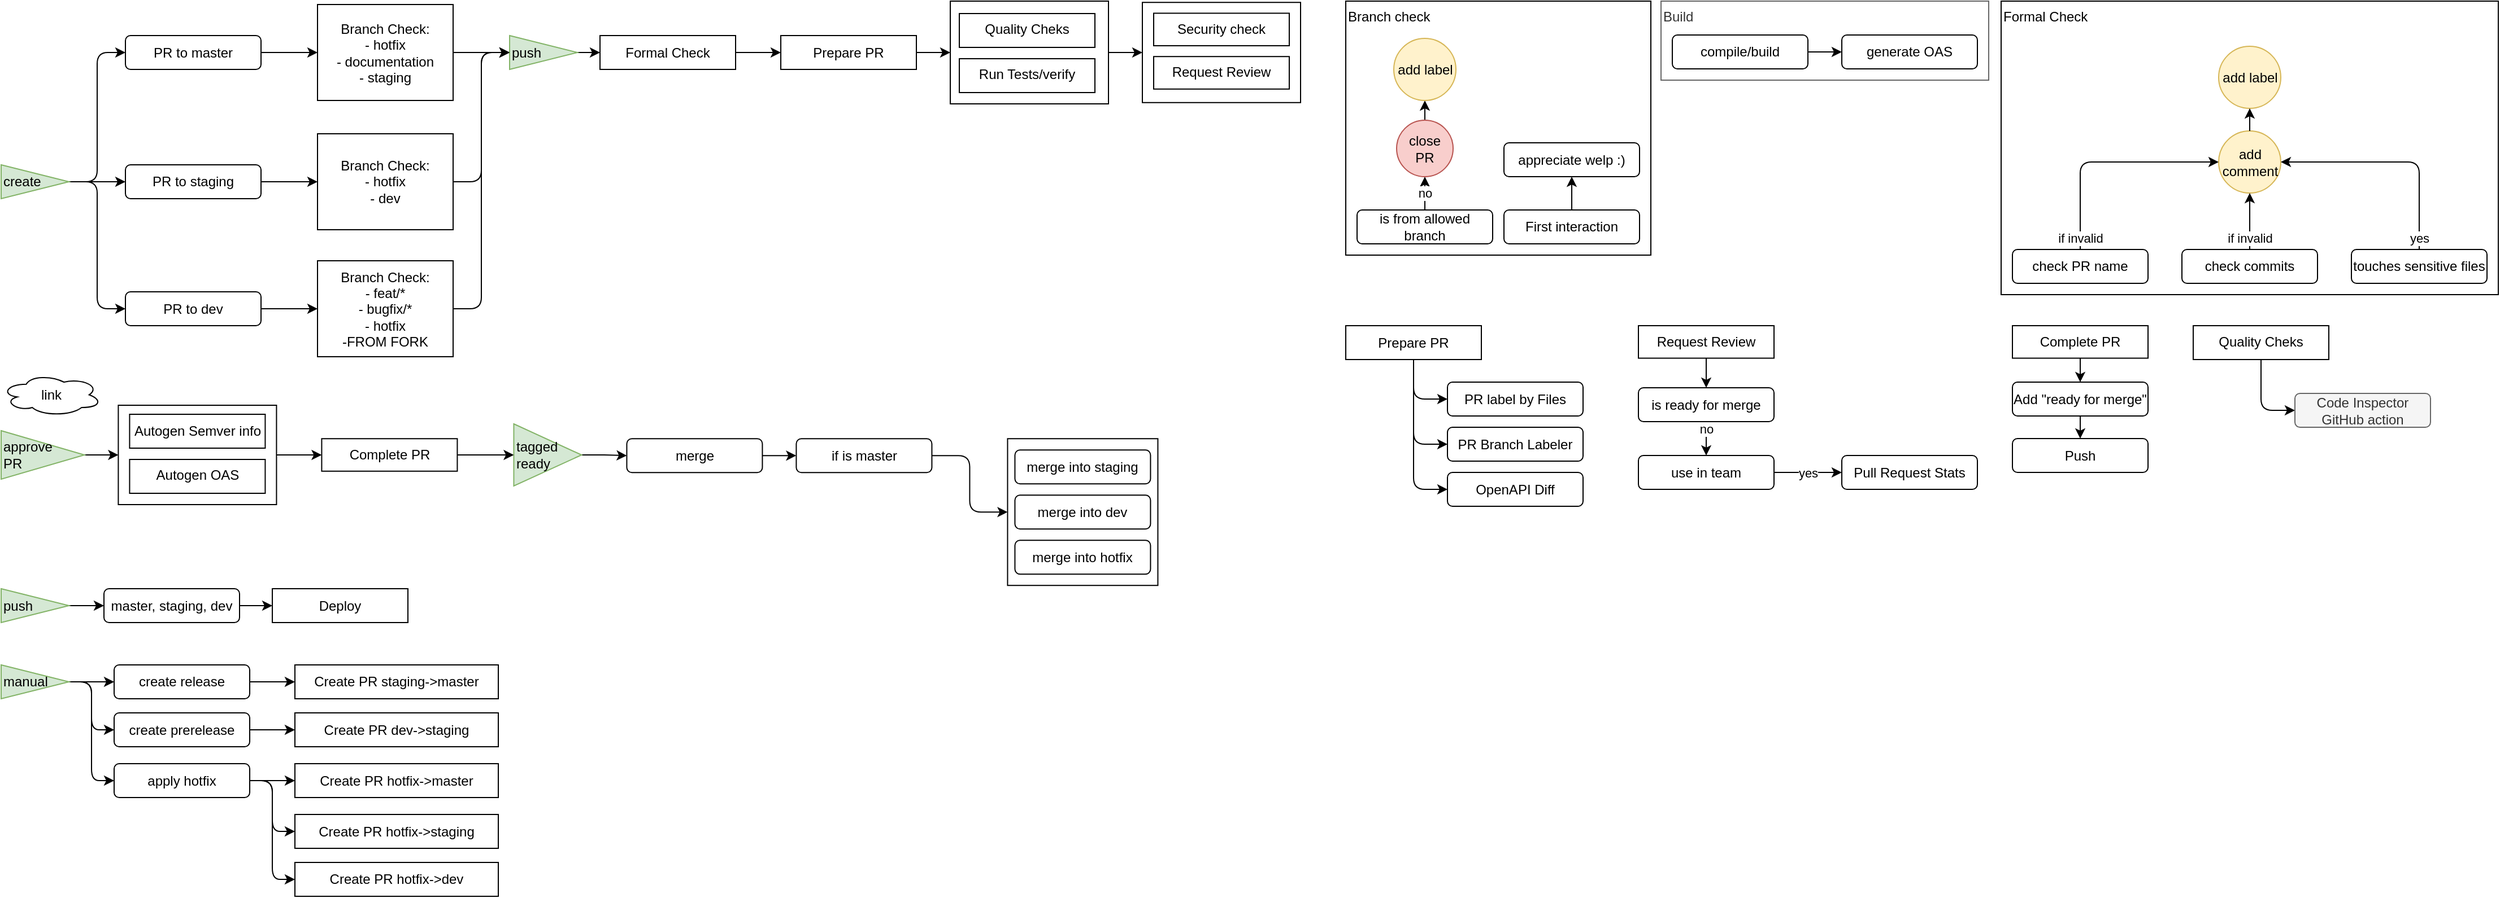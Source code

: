 <mxfile version="15.4.0" type="device"><diagram id="6HwyPjNU8aFSBtjDPKmw" name="Seite-1"><mxGraphModel dx="2816" dy="1616" grid="1" gridSize="10" guides="1" tooltips="1" connect="1" arrows="1" fold="1" page="1" pageScale="1" pageWidth="827" pageHeight="1169" math="0" shadow="0"><root><mxCell id="0"/><mxCell id="1" parent="0"/><mxCell id="W2b7HxZiZ88uyKAM-BrY-103" value="" style="rounded=0;whiteSpace=wrap;html=1;fillColor=none;verticalAlign=top;" parent="1" vertex="1"><mxGeometry x="840" y="160" width="140" height="91" as="geometry"/></mxCell><mxCell id="W2b7HxZiZ88uyKAM-BrY-88" value="Branch check" style="rounded=0;whiteSpace=wrap;html=1;fillColor=none;verticalAlign=top;align=left;" parent="1" vertex="1"><mxGeometry x="1190" y="160" width="270" height="225" as="geometry"/></mxCell><mxCell id="4jbMStz71QgJ0EDVcaD0-5" style="edgeStyle=orthogonalEdgeStyle;rounded=0;orthogonalLoop=1;jettySize=auto;html=1;exitX=1;exitY=0.5;exitDx=0;exitDy=0;entryX=0;entryY=0.5;entryDx=0;entryDy=0;" parent="1" source="4jbMStz71QgJ0EDVcaD0-1" target="4jbMStz71QgJ0EDVcaD0-3" edge="1"><mxGeometry relative="1" as="geometry"/></mxCell><mxCell id="4jbMStz71QgJ0EDVcaD0-6" style="edgeStyle=orthogonalEdgeStyle;rounded=1;orthogonalLoop=1;jettySize=auto;html=1;exitX=1;exitY=0.5;exitDx=0;exitDy=0;entryX=0;entryY=0.5;entryDx=0;entryDy=0;" parent="1" source="4jbMStz71QgJ0EDVcaD0-1" target="4jbMStz71QgJ0EDVcaD0-2" edge="1"><mxGeometry relative="1" as="geometry"/></mxCell><mxCell id="4jbMStz71QgJ0EDVcaD0-7" style="edgeStyle=orthogonalEdgeStyle;rounded=1;orthogonalLoop=1;jettySize=auto;html=1;exitX=1;exitY=0.5;exitDx=0;exitDy=0;entryX=0;entryY=0.5;entryDx=0;entryDy=0;" parent="1" source="4jbMStz71QgJ0EDVcaD0-1" target="4jbMStz71QgJ0EDVcaD0-4" edge="1"><mxGeometry relative="1" as="geometry"/></mxCell><mxCell id="4jbMStz71QgJ0EDVcaD0-1" value="create" style="triangle;whiteSpace=wrap;html=1;align=left;fillColor=#d5e8d4;strokeColor=#82b366;" parent="1" vertex="1"><mxGeometry y="305" width="60" height="30" as="geometry"/></mxCell><mxCell id="W2b7HxZiZ88uyKAM-BrY-114" style="edgeStyle=orthogonalEdgeStyle;curved=1;rounded=0;orthogonalLoop=1;jettySize=auto;html=1;exitX=1;exitY=0.5;exitDx=0;exitDy=0;entryX=0;entryY=0.5;entryDx=0;entryDy=0;" parent="1" source="4jbMStz71QgJ0EDVcaD0-2" target="W2b7HxZiZ88uyKAM-BrY-108" edge="1"><mxGeometry relative="1" as="geometry"/></mxCell><mxCell id="4jbMStz71QgJ0EDVcaD0-2" value="PR to master" style="rounded=1;whiteSpace=wrap;html=1;" parent="1" vertex="1"><mxGeometry x="110" y="190.5" width="120" height="30" as="geometry"/></mxCell><mxCell id="0OajDo8cKQKNUbqT8Gnd-24" style="edgeStyle=orthogonalEdgeStyle;rounded=0;orthogonalLoop=1;jettySize=auto;html=1;exitX=1;exitY=0.5;exitDx=0;exitDy=0;entryX=0;entryY=0.5;entryDx=0;entryDy=0;" parent="1" source="4jbMStz71QgJ0EDVcaD0-3" target="0OajDo8cKQKNUbqT8Gnd-23" edge="1"><mxGeometry relative="1" as="geometry"/></mxCell><mxCell id="4jbMStz71QgJ0EDVcaD0-3" value="PR to staging" style="rounded=1;whiteSpace=wrap;html=1;" parent="1" vertex="1"><mxGeometry x="110" y="305" width="120" height="30" as="geometry"/></mxCell><mxCell id="0OajDo8cKQKNUbqT8Gnd-27" style="edgeStyle=orthogonalEdgeStyle;curved=1;rounded=0;orthogonalLoop=1;jettySize=auto;html=1;exitX=1;exitY=0.5;exitDx=0;exitDy=0;entryX=0;entryY=0.5;entryDx=0;entryDy=0;" parent="1" source="4jbMStz71QgJ0EDVcaD0-4" target="0OajDo8cKQKNUbqT8Gnd-26" edge="1"><mxGeometry relative="1" as="geometry"/></mxCell><mxCell id="4jbMStz71QgJ0EDVcaD0-4" value="PR to dev" style="rounded=1;whiteSpace=wrap;html=1;" parent="1" vertex="1"><mxGeometry x="110" y="417.5" width="120" height="30" as="geometry"/></mxCell><mxCell id="4jbMStz71QgJ0EDVcaD0-19" value="yes" style="edgeStyle=orthogonalEdgeStyle;curved=1;rounded=0;orthogonalLoop=1;jettySize=auto;html=1;" parent="1" source="4jbMStz71QgJ0EDVcaD0-15" target="4jbMStz71QgJ0EDVcaD0-18" edge="1"><mxGeometry relative="1" as="geometry"/></mxCell><mxCell id="4jbMStz71QgJ0EDVcaD0-15" value="use in team" style="rounded=1;whiteSpace=wrap;html=1;" parent="1" vertex="1"><mxGeometry x="1449" y="562.5" width="120" height="30" as="geometry"/></mxCell><mxCell id="4jbMStz71QgJ0EDVcaD0-18" value="Pull Request Stats" style="rounded=1;whiteSpace=wrap;html=1;" parent="1" vertex="1"><mxGeometry x="1629" y="562.5" width="120" height="30" as="geometry"/></mxCell><mxCell id="4jbMStz71QgJ0EDVcaD0-23" style="edgeStyle=orthogonalEdgeStyle;rounded=1;orthogonalLoop=1;jettySize=auto;html=1;exitX=0.5;exitY=1;exitDx=0;exitDy=0;entryX=0;entryY=0.5;entryDx=0;entryDy=0;" parent="1" source="4jbMStz71QgJ0EDVcaD0-21" target="4jbMStz71QgJ0EDVcaD0-22" edge="1"><mxGeometry relative="1" as="geometry"/></mxCell><mxCell id="4jbMStz71QgJ0EDVcaD0-25" style="edgeStyle=orthogonalEdgeStyle;rounded=1;orthogonalLoop=1;jettySize=auto;html=1;exitX=0.5;exitY=1;exitDx=0;exitDy=0;entryX=0;entryY=0.5;entryDx=0;entryDy=0;" parent="1" source="4jbMStz71QgJ0EDVcaD0-21" target="4jbMStz71QgJ0EDVcaD0-24" edge="1"><mxGeometry relative="1" as="geometry"/></mxCell><mxCell id="W2b7HxZiZ88uyKAM-BrY-119" style="edgeStyle=orthogonalEdgeStyle;rounded=1;orthogonalLoop=1;jettySize=auto;html=1;exitX=0.5;exitY=1;exitDx=0;exitDy=0;entryX=0;entryY=0.5;entryDx=0;entryDy=0;" parent="1" source="4jbMStz71QgJ0EDVcaD0-21" target="W2b7HxZiZ88uyKAM-BrY-71" edge="1"><mxGeometry relative="1" as="geometry"/></mxCell><mxCell id="4jbMStz71QgJ0EDVcaD0-21" value="Prepare PR" style="rounded=0;whiteSpace=wrap;html=1;align=center;" parent="1" vertex="1"><mxGeometry x="1190" y="447.5" width="120" height="30" as="geometry"/></mxCell><mxCell id="4jbMStz71QgJ0EDVcaD0-22" value="PR label by Files" style="rounded=1;whiteSpace=wrap;html=1;" parent="1" vertex="1"><mxGeometry x="1280" y="497.5" width="120" height="30" as="geometry"/></mxCell><mxCell id="4jbMStz71QgJ0EDVcaD0-24" value="PR Branch Labeler" style="rounded=1;whiteSpace=wrap;html=1;" parent="1" vertex="1"><mxGeometry x="1280" y="537.5" width="120" height="30" as="geometry"/></mxCell><mxCell id="W2b7HxZiZ88uyKAM-BrY-14" style="edgeStyle=orthogonalEdgeStyle;rounded=1;orthogonalLoop=1;jettySize=auto;html=1;exitX=0.5;exitY=1;exitDx=0;exitDy=0;entryX=0;entryY=0.5;entryDx=0;entryDy=0;" parent="1" source="W2b7HxZiZ88uyKAM-BrY-11" target="W2b7HxZiZ88uyKAM-BrY-13" edge="1"><mxGeometry relative="1" as="geometry"/></mxCell><mxCell id="W2b7HxZiZ88uyKAM-BrY-11" value="Quality Cheks" style="rounded=0;whiteSpace=wrap;html=1;fillColor=none;verticalAlign=top;" parent="1" vertex="1"><mxGeometry x="1940" y="447.5" width="120" height="30" as="geometry"/></mxCell><mxCell id="W2b7HxZiZ88uyKAM-BrY-13" value="Code Inspector GitHub action" style="rounded=1;whiteSpace=wrap;html=1;fillColor=#f5f5f5;strokeColor=#666666;fontColor=#333333;" parent="1" vertex="1"><mxGeometry x="2030" y="507.5" width="120" height="30" as="geometry"/></mxCell><mxCell id="W2b7HxZiZ88uyKAM-BrY-22" value="" style="edgeStyle=orthogonalEdgeStyle;curved=1;rounded=0;orthogonalLoop=1;jettySize=auto;html=1;" parent="1" source="W2b7HxZiZ88uyKAM-BrY-15" target="W2b7HxZiZ88uyKAM-BrY-21" edge="1"><mxGeometry relative="1" as="geometry"/></mxCell><mxCell id="W2b7HxZiZ88uyKAM-BrY-15" value="First interaction" style="rounded=1;whiteSpace=wrap;html=1;" parent="1" vertex="1"><mxGeometry x="1330" y="345" width="120" height="30" as="geometry"/></mxCell><mxCell id="W2b7HxZiZ88uyKAM-BrY-21" value="appreciate welp :)" style="rounded=1;whiteSpace=wrap;html=1;" parent="1" vertex="1"><mxGeometry x="1330" y="285.5" width="120" height="30" as="geometry"/></mxCell><mxCell id="W2b7HxZiZ88uyKAM-BrY-122" style="edgeStyle=orthogonalEdgeStyle;curved=1;rounded=0;orthogonalLoop=1;jettySize=auto;html=1;exitX=1;exitY=0.5;exitDx=0;exitDy=0;entryX=0;entryY=0.5;entryDx=0;entryDy=0;" parent="1" source="W2b7HxZiZ88uyKAM-BrY-34" target="W2b7HxZiZ88uyKAM-BrY-103" edge="1"><mxGeometry relative="1" as="geometry"/></mxCell><mxCell id="W2b7HxZiZ88uyKAM-BrY-34" value="Prepare PR" style="rounded=0;whiteSpace=wrap;html=1;align=center;" parent="1" vertex="1"><mxGeometry x="690" y="190.5" width="120" height="30" as="geometry"/></mxCell><mxCell id="W2b7HxZiZ88uyKAM-BrY-73" value="Quality Cheks" style="rounded=0;whiteSpace=wrap;html=1;fillColor=none;verticalAlign=top;" parent="1" vertex="1"><mxGeometry x="848" y="171" width="120" height="30" as="geometry"/></mxCell><mxCell id="W2b7HxZiZ88uyKAM-BrY-76" value="Run Tests/verify" style="rounded=0;whiteSpace=wrap;html=1;verticalAlign=top;" parent="1" vertex="1"><mxGeometry x="848" y="211" width="120" height="30" as="geometry"/></mxCell><mxCell id="W2b7HxZiZ88uyKAM-BrY-128" style="edgeStyle=orthogonalEdgeStyle;curved=1;rounded=0;orthogonalLoop=1;jettySize=auto;html=1;exitX=1;exitY=0.5;exitDx=0;exitDy=0;entryX=0;entryY=0.5;entryDx=0;entryDy=0;" parent="1" source="W2b7HxZiZ88uyKAM-BrY-81" target="W2b7HxZiZ88uyKAM-BrY-124" edge="1"><mxGeometry relative="1" as="geometry"/></mxCell><mxCell id="W2b7HxZiZ88uyKAM-BrY-81" value="approve&lt;br&gt;PR" style="triangle;whiteSpace=wrap;html=1;fillColor=#d5e8d4;verticalAlign=middle;strokeColor=#82b366;align=left;" parent="1" vertex="1"><mxGeometry x="-3.553e-14" y="540.5" width="73.71" height="43" as="geometry"/></mxCell><mxCell id="W2b7HxZiZ88uyKAM-BrY-107" value="no" style="edgeStyle=orthogonalEdgeStyle;curved=1;rounded=0;orthogonalLoop=1;jettySize=auto;html=1;exitX=0.5;exitY=0;exitDx=0;exitDy=0;entryX=0.5;entryY=1;entryDx=0;entryDy=0;" parent="1" source="4jbMStz71QgJ0EDVcaD0-8" target="4jbMStz71QgJ0EDVcaD0-10" edge="1"><mxGeometry relative="1" as="geometry"/></mxCell><mxCell id="4jbMStz71QgJ0EDVcaD0-8" value="is from allowed branch" style="rounded=1;whiteSpace=wrap;html=1;" parent="1" vertex="1"><mxGeometry x="1200" y="345" width="120" height="30" as="geometry"/></mxCell><mxCell id="W2b7HxZiZ88uyKAM-BrY-87" style="edgeStyle=orthogonalEdgeStyle;curved=1;rounded=0;orthogonalLoop=1;jettySize=auto;html=1;exitX=0.5;exitY=0;exitDx=0;exitDy=0;" parent="1" source="4jbMStz71QgJ0EDVcaD0-10" target="W2b7HxZiZ88uyKAM-BrY-86" edge="1"><mxGeometry relative="1" as="geometry"/></mxCell><mxCell id="4jbMStz71QgJ0EDVcaD0-10" value="close PR" style="ellipse;whiteSpace=wrap;html=1;aspect=fixed;fillColor=#f8cecc;strokeColor=#b85450;" parent="1" vertex="1"><mxGeometry x="1235" y="265.5" width="50" height="50" as="geometry"/></mxCell><mxCell id="W2b7HxZiZ88uyKAM-BrY-86" value="add label" style="ellipse;whiteSpace=wrap;html=1;aspect=fixed;fillColor=#fff2cc;strokeColor=#d6b656;" parent="1" vertex="1"><mxGeometry x="1232.5" y="193" width="55" height="55" as="geometry"/></mxCell><mxCell id="W2b7HxZiZ88uyKAM-BrY-105" style="edgeStyle=orthogonalEdgeStyle;curved=1;rounded=0;orthogonalLoop=1;jettySize=auto;html=1;exitX=1;exitY=0.5;exitDx=0;exitDy=0;entryX=0;entryY=0.5;entryDx=0;entryDy=0;" parent="1" source="W2b7HxZiZ88uyKAM-BrY-103" target="W2b7HxZiZ88uyKAM-BrY-97" edge="1"><mxGeometry relative="1" as="geometry"/></mxCell><mxCell id="KQ2MjI_owahSGk9ly0mY-5" style="edgeStyle=orthogonalEdgeStyle;rounded=0;orthogonalLoop=1;jettySize=auto;html=1;exitX=1;exitY=0.5;exitDx=0;exitDy=0;entryX=0;entryY=0.5;entryDx=0;entryDy=0;" parent="1" source="W2b7HxZiZ88uyKAM-BrY-108" target="KQ2MjI_owahSGk9ly0mY-4" edge="1"><mxGeometry relative="1" as="geometry"/></mxCell><mxCell id="W2b7HxZiZ88uyKAM-BrY-108" value="Branch Check:&lt;br&gt;- hotfix&lt;br&gt;- documentation&lt;br&gt;- staging" style="rounded=0;whiteSpace=wrap;html=1;align=center;" parent="1" vertex="1"><mxGeometry x="280" y="163" width="120" height="85" as="geometry"/></mxCell><mxCell id="W2b7HxZiZ88uyKAM-BrY-112" value="" style="group" parent="1" vertex="1" connectable="0"><mxGeometry x="1469" y="160" width="290" height="70" as="geometry"/></mxCell><mxCell id="W2b7HxZiZ88uyKAM-BrY-69" value="Build" style="rounded=0;whiteSpace=wrap;html=1;align=left;fillColor=none;strokeColor=#666666;fontColor=#333333;verticalAlign=top;" parent="W2b7HxZiZ88uyKAM-BrY-112" vertex="1"><mxGeometry width="290" height="70" as="geometry"/></mxCell><mxCell id="W2b7HxZiZ88uyKAM-BrY-39" value="compile/build" style="rounded=1;whiteSpace=wrap;html=1;" parent="W2b7HxZiZ88uyKAM-BrY-112" vertex="1"><mxGeometry x="10" y="30" width="120" height="30" as="geometry"/></mxCell><mxCell id="W2b7HxZiZ88uyKAM-BrY-42" value="generate OAS" style="rounded=1;whiteSpace=wrap;html=1;" parent="W2b7HxZiZ88uyKAM-BrY-112" vertex="1"><mxGeometry x="160" y="30" width="120" height="30" as="geometry"/></mxCell><mxCell id="W2b7HxZiZ88uyKAM-BrY-43" style="edgeStyle=orthogonalEdgeStyle;curved=1;rounded=0;orthogonalLoop=1;jettySize=auto;html=1;exitX=1;exitY=0.5;exitDx=0;exitDy=0;" parent="W2b7HxZiZ88uyKAM-BrY-112" source="W2b7HxZiZ88uyKAM-BrY-39" target="W2b7HxZiZ88uyKAM-BrY-42" edge="1"><mxGeometry x="-10" y="-190" as="geometry"/></mxCell><mxCell id="W2b7HxZiZ88uyKAM-BrY-121" style="edgeStyle=orthogonalEdgeStyle;curved=1;rounded=0;orthogonalLoop=1;jettySize=auto;html=1;exitX=1;exitY=0.5;exitDx=0;exitDy=0;entryX=0;entryY=0.5;entryDx=0;entryDy=0;" parent="1" source="W2b7HxZiZ88uyKAM-BrY-115" target="W2b7HxZiZ88uyKAM-BrY-34" edge="1"><mxGeometry relative="1" as="geometry"/></mxCell><mxCell id="W2b7HxZiZ88uyKAM-BrY-115" value="Formal Check" style="rounded=0;whiteSpace=wrap;html=1;align=center;" parent="1" vertex="1"><mxGeometry x="530" y="190.5" width="120" height="30" as="geometry"/></mxCell><mxCell id="W2b7HxZiZ88uyKAM-BrY-71" value="OpenAPI Diff" style="rounded=1;whiteSpace=wrap;html=1;" parent="1" vertex="1"><mxGeometry x="1280" y="577.5" width="120" height="30" as="geometry"/></mxCell><mxCell id="W2b7HxZiZ88uyKAM-BrY-123" value="" style="group" parent="1" vertex="1" connectable="0"><mxGeometry x="1010" y="161.13" width="140" height="88.75" as="geometry"/></mxCell><mxCell id="W2b7HxZiZ88uyKAM-BrY-97" value="" style="rounded=0;whiteSpace=wrap;html=1;fillColor=none;verticalAlign=top;" parent="W2b7HxZiZ88uyKAM-BrY-123" vertex="1"><mxGeometry width="140" height="88.75" as="geometry"/></mxCell><mxCell id="W2b7HxZiZ88uyKAM-BrY-79" value="Security check" style="rounded=0;whiteSpace=wrap;html=1;verticalAlign=top;" parent="W2b7HxZiZ88uyKAM-BrY-123" vertex="1"><mxGeometry x="10" y="9.595" width="120" height="28.784" as="geometry"/></mxCell><mxCell id="W2b7HxZiZ88uyKAM-BrY-89" value="Request Review" style="rounded=0;whiteSpace=wrap;html=1;verticalAlign=top;" parent="W2b7HxZiZ88uyKAM-BrY-123" vertex="1"><mxGeometry x="10" y="47.973" width="120" height="28.784" as="geometry"/></mxCell><mxCell id="W2b7HxZiZ88uyKAM-BrY-129" value="" style="group" parent="1" vertex="1" connectable="0"><mxGeometry x="103.71" y="518" width="140" height="88" as="geometry"/></mxCell><mxCell id="W2b7HxZiZ88uyKAM-BrY-124" value="" style="rounded=0;whiteSpace=wrap;html=1;fillColor=none;verticalAlign=top;" parent="W2b7HxZiZ88uyKAM-BrY-129" vertex="1"><mxGeometry width="140" height="88" as="geometry"/></mxCell><mxCell id="W2b7HxZiZ88uyKAM-BrY-125" value="Autogen OAS" style="rounded=0;whiteSpace=wrap;html=1;verticalAlign=top;" parent="W2b7HxZiZ88uyKAM-BrY-129" vertex="1"><mxGeometry x="10" y="48" width="120" height="30" as="geometry"/></mxCell><mxCell id="W2b7HxZiZ88uyKAM-BrY-126" value="Autogen Semver info" style="rounded=0;whiteSpace=wrap;html=1;align=center;" parent="W2b7HxZiZ88uyKAM-BrY-129" vertex="1"><mxGeometry x="10" y="8" width="120" height="30" as="geometry"/></mxCell><UserObject label="&lt;div&gt;&lt;span&gt;link&lt;/span&gt;&lt;/div&gt;" link="https://github.community/t/feature-request-trigger-action-on-pull-request-approved/18413/2" linkTarget="_blank" id="W2b7HxZiZ88uyKAM-BrY-130"><mxCell style="ellipse;shape=cloud;whiteSpace=wrap;html=1;verticalAlign=middle;align=center;" parent="1" vertex="1"><mxGeometry y="490" width="89" height="37.5" as="geometry"/></mxCell></UserObject><mxCell id="0OajDo8cKQKNUbqT8Gnd-15" style="edgeStyle=orthogonalEdgeStyle;rounded=0;orthogonalLoop=1;jettySize=auto;html=1;exitX=0.5;exitY=1;exitDx=0;exitDy=0;entryX=0.5;entryY=0;entryDx=0;entryDy=0;" parent="1" source="KQ2MjI_owahSGk9ly0mY-1" target="0OajDo8cKQKNUbqT8Gnd-14" edge="1"><mxGeometry relative="1" as="geometry"/></mxCell><mxCell id="KQ2MjI_owahSGk9ly0mY-1" value="Request Review" style="rounded=0;whiteSpace=wrap;html=1;verticalAlign=top;" parent="1" vertex="1"><mxGeometry x="1449" y="447.503" width="120" height="28.784" as="geometry"/></mxCell><mxCell id="KQ2MjI_owahSGk9ly0mY-6" style="edgeStyle=orthogonalEdgeStyle;rounded=0;orthogonalLoop=1;jettySize=auto;html=1;exitX=1;exitY=0.5;exitDx=0;exitDy=0;entryX=0;entryY=0.5;entryDx=0;entryDy=0;" parent="1" source="KQ2MjI_owahSGk9ly0mY-4" target="W2b7HxZiZ88uyKAM-BrY-115" edge="1"><mxGeometry relative="1" as="geometry"/></mxCell><mxCell id="KQ2MjI_owahSGk9ly0mY-4" value="push" style="triangle;whiteSpace=wrap;html=1;align=left;fillColor=#d5e8d4;strokeColor=#82b366;" parent="1" vertex="1"><mxGeometry x="450" y="190.5" width="60" height="30" as="geometry"/></mxCell><mxCell id="0OajDo8cKQKNUbqT8Gnd-22" style="edgeStyle=orthogonalEdgeStyle;rounded=0;orthogonalLoop=1;jettySize=auto;html=1;exitX=1;exitY=0.5;exitDx=0;exitDy=0;" parent="1" source="0OajDo8cKQKNUbqT8Gnd-7" target="0OajDo8cKQKNUbqT8Gnd-21" edge="1"><mxGeometry relative="1" as="geometry"/></mxCell><mxCell id="0OajDo8cKQKNUbqT8Gnd-7" value="tagged ready" style="triangle;whiteSpace=wrap;html=1;fillColor=#d5e8d4;verticalAlign=middle;strokeColor=#82b366;align=left;" parent="1" vertex="1"><mxGeometry x="453.71" y="534.51" width="60" height="55" as="geometry"/></mxCell><mxCell id="0OajDo8cKQKNUbqT8Gnd-11" style="edgeStyle=orthogonalEdgeStyle;rounded=0;orthogonalLoop=1;jettySize=auto;html=1;exitX=1;exitY=0.5;exitDx=0;exitDy=0;entryX=0;entryY=0.5;entryDx=0;entryDy=0;" parent="1" source="0OajDo8cKQKNUbqT8Gnd-9" target="0OajDo8cKQKNUbqT8Gnd-7" edge="1"><mxGeometry relative="1" as="geometry"/></mxCell><mxCell id="0OajDo8cKQKNUbqT8Gnd-9" value="Complete PR" style="rounded=0;whiteSpace=wrap;html=1;verticalAlign=top;" parent="1" vertex="1"><mxGeometry x="283.71" y="547.613" width="120" height="28.784" as="geometry"/></mxCell><mxCell id="0OajDo8cKQKNUbqT8Gnd-10" style="edgeStyle=orthogonalEdgeStyle;rounded=0;orthogonalLoop=1;jettySize=auto;html=1;exitX=1;exitY=0.5;exitDx=0;exitDy=0;entryX=0;entryY=0.5;entryDx=0;entryDy=0;" parent="1" source="W2b7HxZiZ88uyKAM-BrY-124" target="0OajDo8cKQKNUbqT8Gnd-9" edge="1"><mxGeometry relative="1" as="geometry"/></mxCell><mxCell id="0OajDo8cKQKNUbqT8Gnd-17" style="edgeStyle=orthogonalEdgeStyle;rounded=0;orthogonalLoop=1;jettySize=auto;html=1;exitX=0.5;exitY=1;exitDx=0;exitDy=0;entryX=0.5;entryY=0;entryDx=0;entryDy=0;" parent="1" source="0OajDo8cKQKNUbqT8Gnd-12" target="0OajDo8cKQKNUbqT8Gnd-13" edge="1"><mxGeometry relative="1" as="geometry"/></mxCell><mxCell id="0OajDo8cKQKNUbqT8Gnd-12" value="Complete PR" style="rounded=0;whiteSpace=wrap;html=1;verticalAlign=top;" parent="1" vertex="1"><mxGeometry x="1780" y="447.503" width="120" height="28.784" as="geometry"/></mxCell><mxCell id="0OajDo8cKQKNUbqT8Gnd-19" style="edgeStyle=orthogonalEdgeStyle;rounded=0;orthogonalLoop=1;jettySize=auto;html=1;exitX=0.5;exitY=1;exitDx=0;exitDy=0;entryX=0.5;entryY=0;entryDx=0;entryDy=0;" parent="1" source="0OajDo8cKQKNUbqT8Gnd-13" target="0OajDo8cKQKNUbqT8Gnd-18" edge="1"><mxGeometry relative="1" as="geometry"/></mxCell><mxCell id="0OajDo8cKQKNUbqT8Gnd-13" value="Add &quot;ready for merge&quot;" style="rounded=1;whiteSpace=wrap;html=1;" parent="1" vertex="1"><mxGeometry x="1780" y="497.5" width="120" height="30" as="geometry"/></mxCell><mxCell id="0OajDo8cKQKNUbqT8Gnd-16" value="no" style="edgeStyle=orthogonalEdgeStyle;rounded=0;orthogonalLoop=1;jettySize=auto;html=1;exitX=0.5;exitY=1;exitDx=0;exitDy=0;entryX=0.5;entryY=0;entryDx=0;entryDy=0;" parent="1" source="0OajDo8cKQKNUbqT8Gnd-14" target="4jbMStz71QgJ0EDVcaD0-15" edge="1"><mxGeometry x="-0.6" relative="1" as="geometry"><mxPoint as="offset"/></mxGeometry></mxCell><mxCell id="0OajDo8cKQKNUbqT8Gnd-14" value="is ready for merge" style="rounded=1;whiteSpace=wrap;html=1;" parent="1" vertex="1"><mxGeometry x="1449" y="502.5" width="120" height="30" as="geometry"/></mxCell><mxCell id="0OajDo8cKQKNUbqT8Gnd-18" value="Push" style="rounded=1;whiteSpace=wrap;html=1;" parent="1" vertex="1"><mxGeometry x="1780" y="547.5" width="120" height="30" as="geometry"/></mxCell><mxCell id="J2sJwK7MLXdHvEpxioCF-1" style="edgeStyle=orthogonalEdgeStyle;rounded=0;orthogonalLoop=1;jettySize=auto;html=1;exitX=1;exitY=0.5;exitDx=0;exitDy=0;" edge="1" parent="1" source="0OajDo8cKQKNUbqT8Gnd-21" target="0OajDo8cKQKNUbqT8Gnd-36"><mxGeometry relative="1" as="geometry"/></mxCell><mxCell id="0OajDo8cKQKNUbqT8Gnd-21" value="merge" style="rounded=1;whiteSpace=wrap;html=1;" parent="1" vertex="1"><mxGeometry x="553.71" y="547.61" width="120" height="30" as="geometry"/></mxCell><mxCell id="0OajDo8cKQKNUbqT8Gnd-25" style="edgeStyle=orthogonalEdgeStyle;rounded=1;orthogonalLoop=1;jettySize=auto;html=1;exitX=1;exitY=0.5;exitDx=0;exitDy=0;entryX=0;entryY=0.5;entryDx=0;entryDy=0;" parent="1" source="0OajDo8cKQKNUbqT8Gnd-23" target="KQ2MjI_owahSGk9ly0mY-4" edge="1"><mxGeometry relative="1" as="geometry"/></mxCell><mxCell id="0OajDo8cKQKNUbqT8Gnd-23" value="Branch Check:&lt;br&gt;- hotfix&lt;br&gt;- dev" style="rounded=0;whiteSpace=wrap;html=1;align=center;" parent="1" vertex="1"><mxGeometry x="280" y="277.5" width="120" height="85" as="geometry"/></mxCell><mxCell id="0OajDo8cKQKNUbqT8Gnd-29" style="edgeStyle=orthogonalEdgeStyle;rounded=1;orthogonalLoop=1;jettySize=auto;html=1;exitX=1;exitY=0.5;exitDx=0;exitDy=0;entryX=0;entryY=0.5;entryDx=0;entryDy=0;" parent="1" source="0OajDo8cKQKNUbqT8Gnd-26" target="KQ2MjI_owahSGk9ly0mY-4" edge="1"><mxGeometry relative="1" as="geometry"/></mxCell><mxCell id="0OajDo8cKQKNUbqT8Gnd-26" value="Branch Check:&lt;br&gt;- feat/*&lt;br&gt;- bugfix/*&lt;br&gt;- hotfix&lt;br&gt;-FROM FORK" style="rounded=0;whiteSpace=wrap;html=1;align=center;" parent="1" vertex="1"><mxGeometry x="280" y="390" width="120" height="85" as="geometry"/></mxCell><mxCell id="0OajDo8cKQKNUbqT8Gnd-28" value="" style="group" parent="1" vertex="1" connectable="0"><mxGeometry x="1770" y="160" width="440" height="260" as="geometry"/></mxCell><mxCell id="W2b7HxZiZ88uyKAM-BrY-1" value="Formal Check" style="rounded=0;whiteSpace=wrap;html=1;align=left;verticalAlign=top;fillColor=none;" parent="0OajDo8cKQKNUbqT8Gnd-28" vertex="1"><mxGeometry width="440" height="260" as="geometry"/></mxCell><mxCell id="4jbMStz71QgJ0EDVcaD0-13" value="check PR name" style="rounded=1;whiteSpace=wrap;html=1;" parent="0OajDo8cKQKNUbqT8Gnd-28" vertex="1"><mxGeometry x="10" y="220" width="120" height="30" as="geometry"/></mxCell><mxCell id="W2b7HxZiZ88uyKAM-BrY-3" value="check commits" style="rounded=1;whiteSpace=wrap;html=1;" parent="0OajDo8cKQKNUbqT8Gnd-28" vertex="1"><mxGeometry x="160" y="220" width="120" height="30" as="geometry"/></mxCell><mxCell id="W2b7HxZiZ88uyKAM-BrY-7" value="add comment" style="ellipse;whiteSpace=wrap;html=1;aspect=fixed;fillColor=#fff2cc;strokeColor=#d6b656;" parent="0OajDo8cKQKNUbqT8Gnd-28" vertex="1"><mxGeometry x="192.5" y="115" width="55" height="55" as="geometry"/></mxCell><mxCell id="W2b7HxZiZ88uyKAM-BrY-8" value="if invalid" style="edgeStyle=orthogonalEdgeStyle;rounded=1;orthogonalLoop=1;jettySize=auto;html=1;exitX=0.5;exitY=0;exitDx=0;exitDy=0;entryX=0;entryY=0.5;entryDx=0;entryDy=0;" parent="0OajDo8cKQKNUbqT8Gnd-28" source="4jbMStz71QgJ0EDVcaD0-13" target="W2b7HxZiZ88uyKAM-BrY-7" edge="1"><mxGeometry x="-10" as="geometry"><mxPoint x="-61" y="29" as="offset"/></mxGeometry></mxCell><mxCell id="W2b7HxZiZ88uyKAM-BrY-9" value="if invalid" style="edgeStyle=orthogonalEdgeStyle;rounded=0;orthogonalLoop=1;jettySize=auto;html=1;exitX=0.5;exitY=0;exitDx=0;exitDy=0;entryX=0.5;entryY=1;entryDx=0;entryDy=0;curved=1;" parent="0OajDo8cKQKNUbqT8Gnd-28" source="W2b7HxZiZ88uyKAM-BrY-3" target="W2b7HxZiZ88uyKAM-BrY-7" edge="1"><mxGeometry x="-10" as="geometry"><mxPoint y="15" as="offset"/></mxGeometry></mxCell><mxCell id="W2b7HxZiZ88uyKAM-BrY-24" value="yes" style="edgeStyle=orthogonalEdgeStyle;rounded=1;orthogonalLoop=1;jettySize=auto;html=1;exitX=0.5;exitY=0;exitDx=0;exitDy=0;entryX=1;entryY=0.5;entryDx=0;entryDy=0;" parent="0OajDo8cKQKNUbqT8Gnd-28" source="W2b7HxZiZ88uyKAM-BrY-23" target="W2b7HxZiZ88uyKAM-BrY-7" edge="1"><mxGeometry x="-10" as="geometry"><mxPoint x="61" y="29" as="offset"/></mxGeometry></mxCell><mxCell id="W2b7HxZiZ88uyKAM-BrY-23" value="touches sensitive files" style="rounded=1;whiteSpace=wrap;html=1;" parent="0OajDo8cKQKNUbqT8Gnd-28" vertex="1"><mxGeometry x="310" y="220" width="120" height="30" as="geometry"/></mxCell><mxCell id="W2b7HxZiZ88uyKAM-BrY-25" value="add label" style="ellipse;whiteSpace=wrap;html=1;aspect=fixed;fillColor=#fff2cc;strokeColor=#d6b656;" parent="0OajDo8cKQKNUbqT8Gnd-28" vertex="1"><mxGeometry x="192.5" y="40" width="55" height="55" as="geometry"/></mxCell><mxCell id="W2b7HxZiZ88uyKAM-BrY-26" style="edgeStyle=orthogonalEdgeStyle;curved=1;rounded=0;orthogonalLoop=1;jettySize=auto;html=1;exitX=0.5;exitY=0;exitDx=0;exitDy=0;entryX=0.5;entryY=1;entryDx=0;entryDy=0;" parent="0OajDo8cKQKNUbqT8Gnd-28" source="W2b7HxZiZ88uyKAM-BrY-7" target="W2b7HxZiZ88uyKAM-BrY-25" edge="1"><mxGeometry x="-30" y="-5" as="geometry"/></mxCell><mxCell id="0OajDo8cKQKNUbqT8Gnd-32" style="edgeStyle=orthogonalEdgeStyle;rounded=1;orthogonalLoop=1;jettySize=auto;html=1;exitX=1;exitY=0.5;exitDx=0;exitDy=0;entryX=0;entryY=0.5;entryDx=0;entryDy=0;" parent="1" source="0OajDo8cKQKNUbqT8Gnd-30" target="0OajDo8cKQKNUbqT8Gnd-31" edge="1"><mxGeometry relative="1" as="geometry"/></mxCell><mxCell id="0OajDo8cKQKNUbqT8Gnd-30" value="push" style="triangle;whiteSpace=wrap;html=1;align=left;fillColor=#d5e8d4;strokeColor=#82b366;" parent="1" vertex="1"><mxGeometry y="680.5" width="60" height="30" as="geometry"/></mxCell><mxCell id="0OajDo8cKQKNUbqT8Gnd-35" style="edgeStyle=orthogonalEdgeStyle;rounded=1;orthogonalLoop=1;jettySize=auto;html=1;exitX=1;exitY=0.5;exitDx=0;exitDy=0;entryX=0;entryY=0.5;entryDx=0;entryDy=0;" parent="1" source="0OajDo8cKQKNUbqT8Gnd-31" target="0OajDo8cKQKNUbqT8Gnd-34" edge="1"><mxGeometry relative="1" as="geometry"/></mxCell><mxCell id="0OajDo8cKQKNUbqT8Gnd-31" value="master, staging, dev" style="rounded=1;whiteSpace=wrap;html=1;" parent="1" vertex="1"><mxGeometry x="91" y="680.5" width="120" height="30" as="geometry"/></mxCell><mxCell id="0OajDo8cKQKNUbqT8Gnd-34" value="Deploy" style="rounded=0;whiteSpace=wrap;html=1;align=center;" parent="1" vertex="1"><mxGeometry x="240" y="680.5" width="120" height="30" as="geometry"/></mxCell><mxCell id="0OajDo8cKQKNUbqT8Gnd-43" style="edgeStyle=orthogonalEdgeStyle;rounded=1;orthogonalLoop=1;jettySize=auto;html=1;exitX=1;exitY=0.5;exitDx=0;exitDy=0;entryX=0;entryY=0.5;entryDx=0;entryDy=0;" parent="1" source="0OajDo8cKQKNUbqT8Gnd-36" target="0OajDo8cKQKNUbqT8Gnd-38" edge="1"><mxGeometry relative="1" as="geometry"/></mxCell><mxCell id="0OajDo8cKQKNUbqT8Gnd-36" value="if is master" style="rounded=1;whiteSpace=wrap;html=1;" parent="1" vertex="1"><mxGeometry x="703.71" y="547.61" width="120" height="30" as="geometry"/></mxCell><mxCell id="0OajDo8cKQKNUbqT8Gnd-38" value="" style="rounded=0;whiteSpace=wrap;html=1;" parent="1" vertex="1"><mxGeometry x="890.71" y="547.61" width="133" height="130" as="geometry"/></mxCell><mxCell id="0OajDo8cKQKNUbqT8Gnd-39" value="merge into staging" style="rounded=1;whiteSpace=wrap;html=1;" parent="1" vertex="1"><mxGeometry x="897.21" y="557.61" width="120" height="30" as="geometry"/></mxCell><mxCell id="0OajDo8cKQKNUbqT8Gnd-40" value="merge into dev" style="rounded=1;whiteSpace=wrap;html=1;" parent="1" vertex="1"><mxGeometry x="897.21" y="597.61" width="120" height="30" as="geometry"/></mxCell><mxCell id="0OajDo8cKQKNUbqT8Gnd-42" value="merge into hotfix" style="rounded=1;whiteSpace=wrap;html=1;" parent="1" vertex="1"><mxGeometry x="897.21" y="637.61" width="120" height="30" as="geometry"/></mxCell><mxCell id="J2sJwK7MLXdHvEpxioCF-16" style="edgeStyle=orthogonalEdgeStyle;rounded=1;jumpSize=0;orthogonalLoop=1;jettySize=auto;html=1;exitX=1;exitY=0.5;exitDx=0;exitDy=0;endSize=6;strokeColor=default;" edge="1" parent="1" source="J2sJwK7MLXdHvEpxioCF-2" target="J2sJwK7MLXdHvEpxioCF-4"><mxGeometry relative="1" as="geometry"/></mxCell><mxCell id="J2sJwK7MLXdHvEpxioCF-17" style="edgeStyle=orthogonalEdgeStyle;rounded=1;jumpSize=0;orthogonalLoop=1;jettySize=auto;html=1;exitX=1;exitY=0.5;exitDx=0;exitDy=0;entryX=0;entryY=0.5;entryDx=0;entryDy=0;endSize=6;strokeColor=default;" edge="1" parent="1" source="J2sJwK7MLXdHvEpxioCF-2" target="J2sJwK7MLXdHvEpxioCF-13"><mxGeometry relative="1" as="geometry"/></mxCell><mxCell id="J2sJwK7MLXdHvEpxioCF-18" style="edgeStyle=orthogonalEdgeStyle;rounded=1;jumpSize=0;orthogonalLoop=1;jettySize=auto;html=1;exitX=1;exitY=0.5;exitDx=0;exitDy=0;entryX=0;entryY=0.5;entryDx=0;entryDy=0;endSize=6;strokeColor=default;" edge="1" parent="1" source="J2sJwK7MLXdHvEpxioCF-2" target="J2sJwK7MLXdHvEpxioCF-15"><mxGeometry relative="1" as="geometry"/></mxCell><mxCell id="J2sJwK7MLXdHvEpxioCF-2" value="manual" style="triangle;whiteSpace=wrap;html=1;align=left;fillColor=#d5e8d4;strokeColor=#82b366;" vertex="1" parent="1"><mxGeometry y="748" width="60" height="30" as="geometry"/></mxCell><mxCell id="J2sJwK7MLXdHvEpxioCF-4" value="create release" style="rounded=1;whiteSpace=wrap;html=1;" vertex="1" parent="1"><mxGeometry x="100" y="748" width="120" height="30" as="geometry"/></mxCell><mxCell id="J2sJwK7MLXdHvEpxioCF-6" value="Create PR staging-&amp;gt;master" style="rounded=0;whiteSpace=wrap;html=1;align=center;" vertex="1" parent="1"><mxGeometry x="260" y="748" width="180" height="30" as="geometry"/></mxCell><mxCell id="J2sJwK7MLXdHvEpxioCF-8" value="Create PR dev-&amp;gt;staging" style="rounded=0;whiteSpace=wrap;html=1;align=center;" vertex="1" parent="1"><mxGeometry x="260" y="790.5" width="180" height="30" as="geometry"/></mxCell><mxCell id="J2sJwK7MLXdHvEpxioCF-10" style="edgeStyle=orthogonalEdgeStyle;rounded=1;orthogonalLoop=1;jettySize=auto;html=1;exitX=1;exitY=0.5;exitDx=0;exitDy=0;" edge="1" parent="1" source="J2sJwK7MLXdHvEpxioCF-4" target="J2sJwK7MLXdHvEpxioCF-6"><mxGeometry relative="1" as="geometry"><mxPoint x="230" y="660.5" as="sourcePoint"/><mxPoint x="259" y="660.5" as="targetPoint"/></mxGeometry></mxCell><mxCell id="J2sJwK7MLXdHvEpxioCF-14" style="edgeStyle=orthogonalEdgeStyle;rounded=1;jumpSize=0;orthogonalLoop=1;jettySize=auto;html=1;exitX=1;exitY=0.5;exitDx=0;exitDy=0;endSize=6;strokeColor=default;" edge="1" parent="1" source="J2sJwK7MLXdHvEpxioCF-13" target="J2sJwK7MLXdHvEpxioCF-8"><mxGeometry relative="1" as="geometry"/></mxCell><mxCell id="J2sJwK7MLXdHvEpxioCF-13" value="create prerelease" style="rounded=1;whiteSpace=wrap;html=1;" vertex="1" parent="1"><mxGeometry x="100" y="790.5" width="120" height="30" as="geometry"/></mxCell><mxCell id="J2sJwK7MLXdHvEpxioCF-22" style="edgeStyle=orthogonalEdgeStyle;rounded=1;jumpSize=0;orthogonalLoop=1;jettySize=auto;html=1;exitX=1;exitY=0.5;exitDx=0;exitDy=0;entryX=0;entryY=0.5;entryDx=0;entryDy=0;endSize=6;strokeColor=default;" edge="1" parent="1" source="J2sJwK7MLXdHvEpxioCF-15" target="J2sJwK7MLXdHvEpxioCF-19"><mxGeometry relative="1" as="geometry"/></mxCell><mxCell id="J2sJwK7MLXdHvEpxioCF-23" style="edgeStyle=orthogonalEdgeStyle;rounded=1;jumpSize=0;orthogonalLoop=1;jettySize=auto;html=1;exitX=1;exitY=0.5;exitDx=0;exitDy=0;entryX=0;entryY=0.5;entryDx=0;entryDy=0;endSize=6;strokeColor=default;" edge="1" parent="1" source="J2sJwK7MLXdHvEpxioCF-15" target="J2sJwK7MLXdHvEpxioCF-20"><mxGeometry relative="1" as="geometry"/></mxCell><mxCell id="J2sJwK7MLXdHvEpxioCF-24" style="edgeStyle=orthogonalEdgeStyle;rounded=1;jumpSize=0;orthogonalLoop=1;jettySize=auto;html=1;exitX=1;exitY=0.5;exitDx=0;exitDy=0;entryX=0;entryY=0.5;entryDx=0;entryDy=0;endSize=6;strokeColor=default;" edge="1" parent="1" source="J2sJwK7MLXdHvEpxioCF-15" target="J2sJwK7MLXdHvEpxioCF-21"><mxGeometry relative="1" as="geometry"/></mxCell><mxCell id="J2sJwK7MLXdHvEpxioCF-15" value="apply hotfix" style="rounded=1;whiteSpace=wrap;html=1;" vertex="1" parent="1"><mxGeometry x="100" y="835.5" width="120" height="30" as="geometry"/></mxCell><mxCell id="J2sJwK7MLXdHvEpxioCF-19" value="Create PR hotfix-&amp;gt;master" style="rounded=0;whiteSpace=wrap;html=1;align=center;" vertex="1" parent="1"><mxGeometry x="260" y="835.5" width="180" height="30" as="geometry"/></mxCell><mxCell id="J2sJwK7MLXdHvEpxioCF-20" value="Create PR hotfix-&amp;gt;staging" style="rounded=0;whiteSpace=wrap;html=1;align=center;" vertex="1" parent="1"><mxGeometry x="260" y="880.5" width="180" height="30" as="geometry"/></mxCell><mxCell id="J2sJwK7MLXdHvEpxioCF-21" value="Create PR hotfix-&amp;gt;dev" style="rounded=0;whiteSpace=wrap;html=1;align=center;" vertex="1" parent="1"><mxGeometry x="260" y="923" width="180" height="30" as="geometry"/></mxCell></root></mxGraphModel></diagram></mxfile>